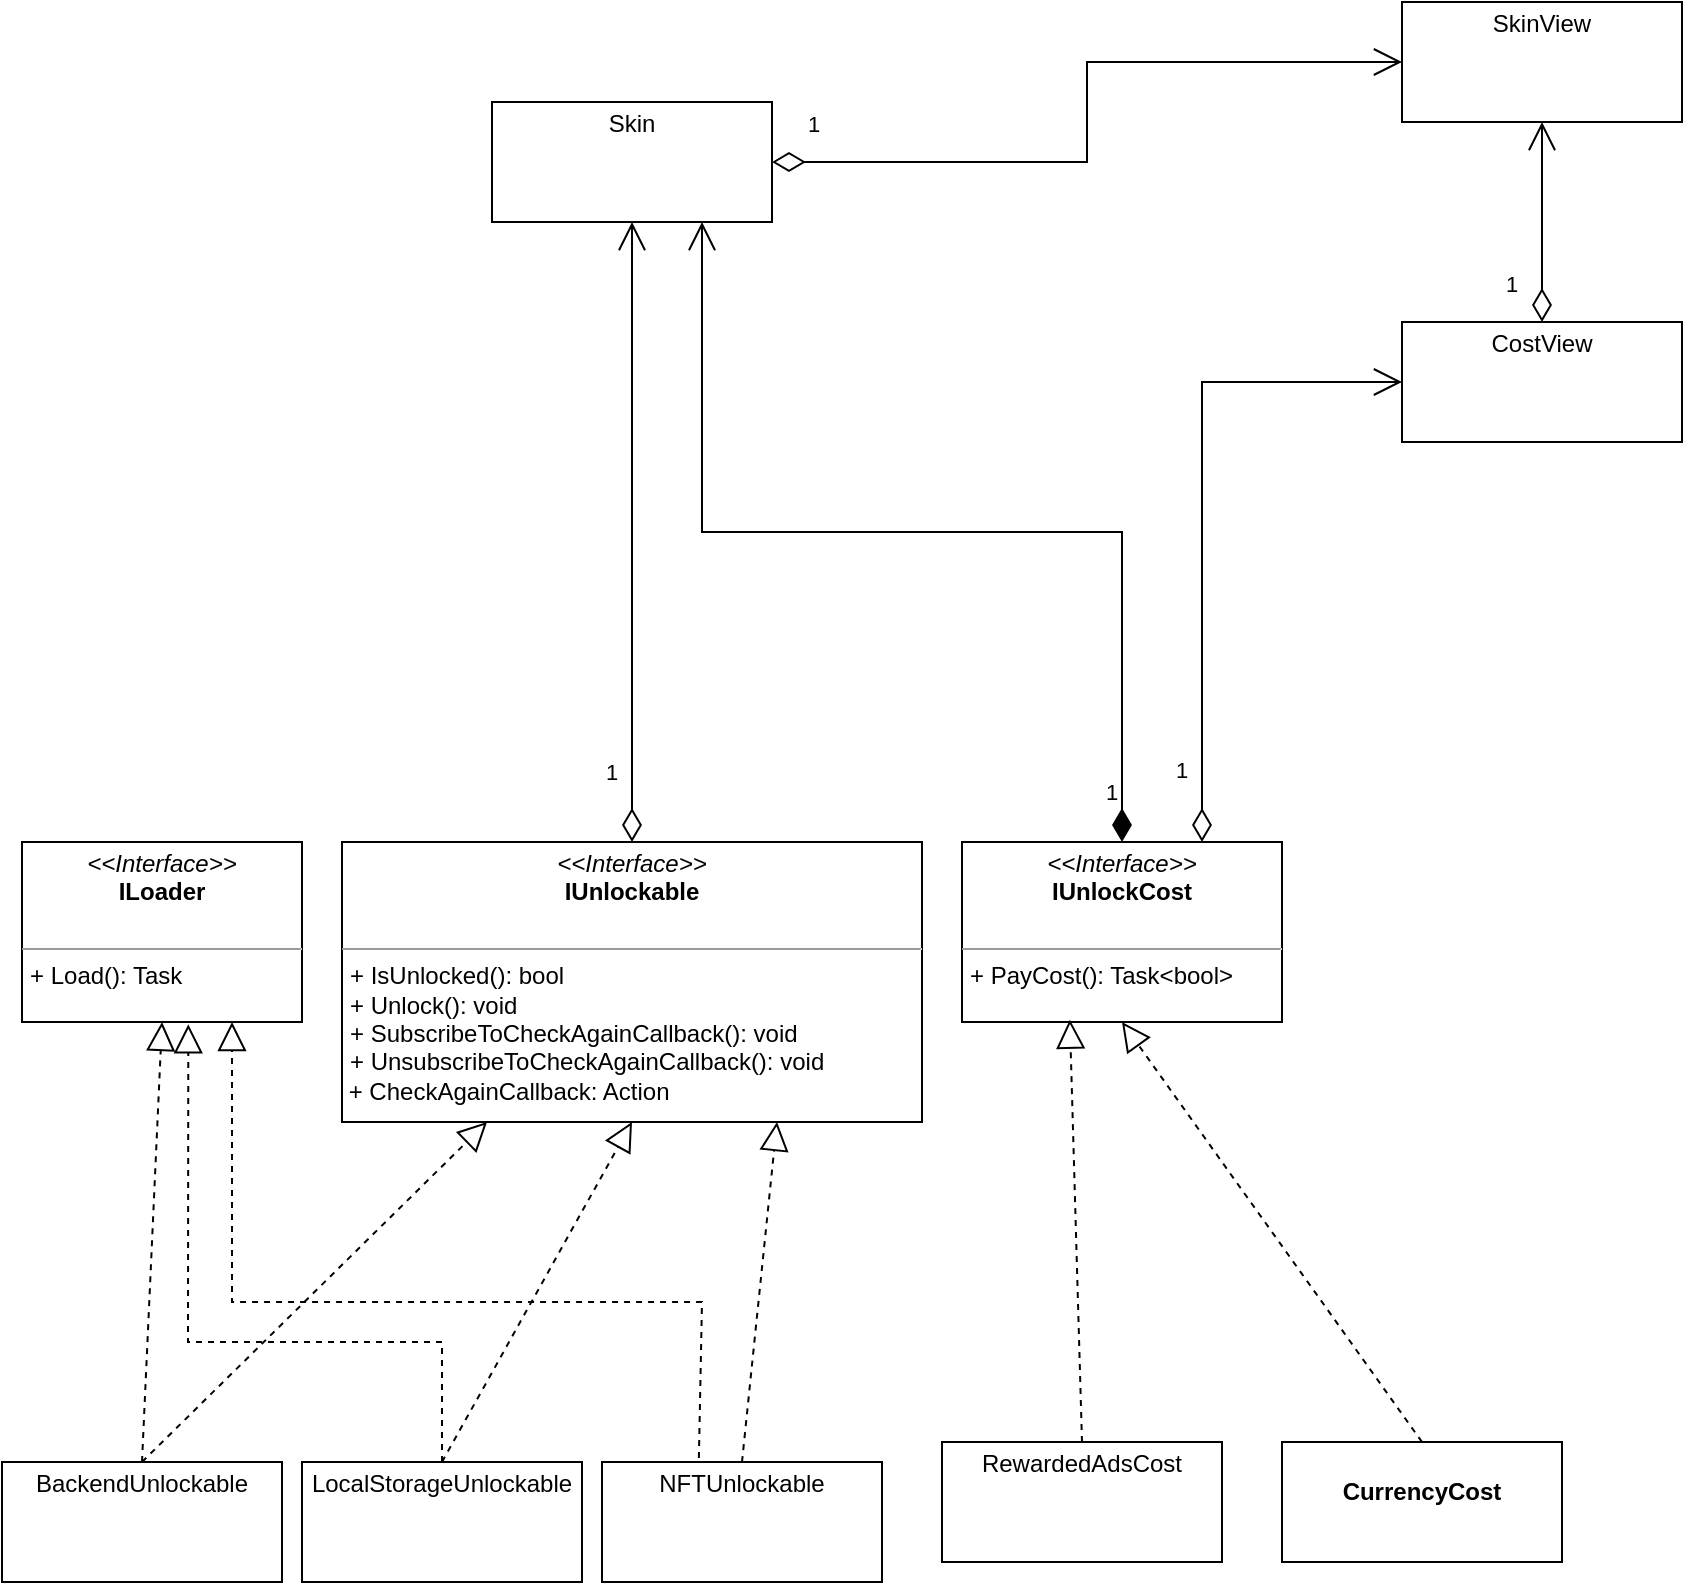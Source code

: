 <mxfile version="22.1.2" type="device">
  <diagram name="Page-1" id="DYVZMqN2rLwyeGGWFrew">
    <mxGraphModel dx="1480" dy="1966" grid="1" gridSize="10" guides="1" tooltips="1" connect="1" arrows="1" fold="1" page="1" pageScale="1" pageWidth="850" pageHeight="1100" math="0" shadow="0">
      <root>
        <mxCell id="0" />
        <mxCell id="1" parent="0" />
        <mxCell id="EzdtCaSgmbXxMKRwyJ-1-6" value="&lt;p style=&quot;margin:0px;margin-top:4px;text-align:center;&quot;&gt;&lt;i&gt;&amp;lt;&amp;lt;Interface&amp;gt;&amp;gt;&lt;/i&gt;&lt;br&gt;&lt;b&gt;IUnlockable&lt;/b&gt;&lt;/p&gt;&lt;br&gt;&lt;hr size=&quot;1&quot;&gt;&lt;p style=&quot;margin:0px;margin-left:4px;&quot;&gt;+&amp;nbsp;IsUnlocked&lt;span style=&quot;background-color: initial;&quot;&gt;(): bool&lt;/span&gt;&lt;/p&gt;&lt;p style=&quot;margin:0px;margin-left:4px;&quot;&gt;&lt;span style=&quot;background-color: initial;&quot;&gt;+ Unlock(): void&lt;/span&gt;&lt;/p&gt;&lt;p style=&quot;margin:0px;margin-left:4px;&quot;&gt;+&amp;nbsp;SubscribeToCheckAgainCallback&lt;span style=&quot;background-color: initial;&quot;&gt;(): void&lt;/span&gt;&lt;/p&gt;&lt;p style=&quot;margin:0px;margin-left:4px;&quot;&gt;+&amp;nbsp;UnsubscribeToCheckAgainCallback&lt;span style=&quot;background-color: initial;&quot;&gt;(): void&lt;/span&gt;&lt;/p&gt;&amp;nbsp;+&amp;nbsp;CheckAgainCallback&lt;span style=&quot;background-color: initial;&quot;&gt;: Action&lt;/span&gt;" style="verticalAlign=top;align=left;overflow=fill;fontSize=12;fontFamily=Helvetica;html=1;whiteSpace=wrap;" parent="1" vertex="1">
          <mxGeometry x="190" y="80" width="290" height="140" as="geometry" />
        </mxCell>
        <mxCell id="EzdtCaSgmbXxMKRwyJ-1-8" value="&lt;p style=&quot;margin:0px;margin-top:4px;text-align:center;&quot;&gt;&lt;i&gt;&amp;lt;&amp;lt;Interface&amp;gt;&amp;gt;&lt;/i&gt;&lt;br&gt;&lt;b&gt;IUnlockCost&lt;/b&gt;&lt;/p&gt;&lt;br&gt;&lt;hr size=&quot;1&quot;&gt;&lt;p style=&quot;margin:0px;margin-left:4px;&quot;&gt;+ PayCost(): Task&amp;lt;bool&amp;gt;&lt;/p&gt;" style="verticalAlign=top;align=left;overflow=fill;fontSize=12;fontFamily=Helvetica;html=1;whiteSpace=wrap;" parent="1" vertex="1">
          <mxGeometry x="500" y="80" width="160" height="90" as="geometry" />
        </mxCell>
        <mxCell id="EzdtCaSgmbXxMKRwyJ-1-9" value="&lt;p style=&quot;margin:0px;margin-top:4px;text-align:center;&quot;&gt;&lt;i&gt;&amp;lt;&amp;lt;Interface&amp;gt;&amp;gt;&lt;/i&gt;&lt;br&gt;&lt;b&gt;ILoader&lt;/b&gt;&lt;/p&gt;&lt;br&gt;&lt;hr size=&quot;1&quot;&gt;&lt;p style=&quot;margin:0px;margin-left:4px;&quot;&gt;+ Load(): Task&lt;/p&gt;" style="verticalAlign=top;align=left;overflow=fill;fontSize=12;fontFamily=Helvetica;html=1;whiteSpace=wrap;" parent="1" vertex="1">
          <mxGeometry x="30" y="80" width="140" height="90" as="geometry" />
        </mxCell>
        <mxCell id="EzdtCaSgmbXxMKRwyJ-1-10" value="&lt;p style=&quot;margin:0px;margin-top:4px;text-align:center;&quot;&gt;&lt;br&gt;&lt;b&gt;CurrencyCost&lt;/b&gt;&lt;/p&gt;" style="verticalAlign=top;align=left;overflow=fill;fontSize=12;fontFamily=Helvetica;html=1;whiteSpace=wrap;" parent="1" vertex="1">
          <mxGeometry x="660" y="380" width="140" height="60" as="geometry" />
        </mxCell>
        <mxCell id="EzdtCaSgmbXxMKRwyJ-1-16" value="" style="endArrow=block;dashed=1;endFill=0;endSize=12;html=1;rounded=0;exitX=0.5;exitY=0;exitDx=0;exitDy=0;entryX=0.5;entryY=1;entryDx=0;entryDy=0;" parent="1" source="EzdtCaSgmbXxMKRwyJ-1-10" target="EzdtCaSgmbXxMKRwyJ-1-8" edge="1">
          <mxGeometry width="160" relative="1" as="geometry">
            <mxPoint x="510" y="320" as="sourcePoint" />
            <mxPoint x="670" y="320" as="targetPoint" />
          </mxGeometry>
        </mxCell>
        <mxCell id="EzdtCaSgmbXxMKRwyJ-1-17" value="&lt;p style=&quot;margin:0px;margin-top:4px;text-align:center;&quot;&gt;RewardedAdsCost&lt;/p&gt;" style="verticalAlign=top;align=left;overflow=fill;fontSize=12;fontFamily=Helvetica;html=1;whiteSpace=wrap;" parent="1" vertex="1">
          <mxGeometry x="490" y="380" width="140" height="60" as="geometry" />
        </mxCell>
        <mxCell id="EzdtCaSgmbXxMKRwyJ-1-18" value="" style="endArrow=block;dashed=1;endFill=0;endSize=12;html=1;rounded=0;exitX=0.5;exitY=0;exitDx=0;exitDy=0;entryX=0.337;entryY=0.987;entryDx=0;entryDy=0;entryPerimeter=0;" parent="1" source="EzdtCaSgmbXxMKRwyJ-1-17" target="EzdtCaSgmbXxMKRwyJ-1-8" edge="1">
          <mxGeometry width="160" relative="1" as="geometry">
            <mxPoint x="710" y="390" as="sourcePoint" />
            <mxPoint x="590" y="180" as="targetPoint" />
          </mxGeometry>
        </mxCell>
        <mxCell id="EzdtCaSgmbXxMKRwyJ-1-19" value="&lt;p style=&quot;margin:0px;margin-top:4px;text-align:center;&quot;&gt;LocalStorageUnlockable&lt;/p&gt;" style="verticalAlign=top;align=left;overflow=fill;fontSize=12;fontFamily=Helvetica;html=1;whiteSpace=wrap;" parent="1" vertex="1">
          <mxGeometry x="170" y="390" width="140" height="60" as="geometry" />
        </mxCell>
        <mxCell id="EzdtCaSgmbXxMKRwyJ-1-20" value="&lt;p style=&quot;margin:0px;margin-top:4px;text-align:center;&quot;&gt;NFTUnlockable&lt;/p&gt;" style="verticalAlign=top;align=left;overflow=fill;fontSize=12;fontFamily=Helvetica;html=1;whiteSpace=wrap;" parent="1" vertex="1">
          <mxGeometry x="320" y="390" width="140" height="60" as="geometry" />
        </mxCell>
        <mxCell id="EzdtCaSgmbXxMKRwyJ-1-21" value="&lt;p style=&quot;margin:0px;margin-top:4px;text-align:center;&quot;&gt;BackendUnlockable&lt;/p&gt;" style="verticalAlign=top;align=left;overflow=fill;fontSize=12;fontFamily=Helvetica;html=1;whiteSpace=wrap;" parent="1" vertex="1">
          <mxGeometry x="20" y="390" width="140" height="60" as="geometry" />
        </mxCell>
        <mxCell id="EzdtCaSgmbXxMKRwyJ-1-23" value="" style="endArrow=block;dashed=1;endFill=0;endSize=12;html=1;rounded=0;exitX=0.5;exitY=0;exitDx=0;exitDy=0;entryX=0.25;entryY=1;entryDx=0;entryDy=0;" parent="1" source="EzdtCaSgmbXxMKRwyJ-1-21" target="EzdtCaSgmbXxMKRwyJ-1-6" edge="1">
          <mxGeometry width="160" relative="1" as="geometry">
            <mxPoint x="570" y="390" as="sourcePoint" />
            <mxPoint x="564" y="179" as="targetPoint" />
          </mxGeometry>
        </mxCell>
        <mxCell id="EzdtCaSgmbXxMKRwyJ-1-24" value="" style="endArrow=block;dashed=1;endFill=0;endSize=12;html=1;rounded=0;exitX=0.5;exitY=0;exitDx=0;exitDy=0;entryX=0.5;entryY=1;entryDx=0;entryDy=0;" parent="1" source="EzdtCaSgmbXxMKRwyJ-1-19" target="EzdtCaSgmbXxMKRwyJ-1-6" edge="1">
          <mxGeometry width="160" relative="1" as="geometry">
            <mxPoint x="100" y="400" as="sourcePoint" />
            <mxPoint x="273" y="230" as="targetPoint" />
          </mxGeometry>
        </mxCell>
        <mxCell id="EzdtCaSgmbXxMKRwyJ-1-25" value="" style="endArrow=block;dashed=1;endFill=0;endSize=12;html=1;rounded=0;exitX=0.5;exitY=0;exitDx=0;exitDy=0;entryX=0.75;entryY=1;entryDx=0;entryDy=0;" parent="1" source="EzdtCaSgmbXxMKRwyJ-1-20" target="EzdtCaSgmbXxMKRwyJ-1-6" edge="1">
          <mxGeometry width="160" relative="1" as="geometry">
            <mxPoint x="250" y="400" as="sourcePoint" />
            <mxPoint x="345" y="230" as="targetPoint" />
          </mxGeometry>
        </mxCell>
        <mxCell id="EzdtCaSgmbXxMKRwyJ-1-26" value="" style="endArrow=block;dashed=1;endFill=0;endSize=12;html=1;rounded=0;exitX=0.5;exitY=0;exitDx=0;exitDy=0;entryX=0.5;entryY=1;entryDx=0;entryDy=0;" parent="1" source="EzdtCaSgmbXxMKRwyJ-1-21" target="EzdtCaSgmbXxMKRwyJ-1-9" edge="1">
          <mxGeometry width="160" relative="1" as="geometry">
            <mxPoint x="100" y="400" as="sourcePoint" />
            <mxPoint x="273" y="230" as="targetPoint" />
          </mxGeometry>
        </mxCell>
        <mxCell id="EzdtCaSgmbXxMKRwyJ-1-27" value="" style="endArrow=block;dashed=1;endFill=0;endSize=12;html=1;rounded=0;exitX=0.5;exitY=0;exitDx=0;exitDy=0;entryX=0.594;entryY=1.013;entryDx=0;entryDy=0;entryPerimeter=0;" parent="1" source="EzdtCaSgmbXxMKRwyJ-1-19" target="EzdtCaSgmbXxMKRwyJ-1-9" edge="1">
          <mxGeometry width="160" relative="1" as="geometry">
            <mxPoint x="100" y="400" as="sourcePoint" />
            <mxPoint x="110" y="180" as="targetPoint" />
            <Array as="points">
              <mxPoint x="240" y="330" />
              <mxPoint x="113" y="330" />
            </Array>
          </mxGeometry>
        </mxCell>
        <mxCell id="EzdtCaSgmbXxMKRwyJ-1-28" value="" style="endArrow=block;dashed=1;endFill=0;endSize=12;html=1;rounded=0;exitX=0.346;exitY=-0.033;exitDx=0;exitDy=0;entryX=0.75;entryY=1;entryDx=0;entryDy=0;exitPerimeter=0;" parent="1" source="EzdtCaSgmbXxMKRwyJ-1-20" target="EzdtCaSgmbXxMKRwyJ-1-9" edge="1">
          <mxGeometry width="160" relative="1" as="geometry">
            <mxPoint x="250" y="400" as="sourcePoint" />
            <mxPoint x="145" y="180" as="targetPoint" />
            <Array as="points">
              <mxPoint x="370" y="310" />
              <mxPoint x="135" y="310" />
            </Array>
          </mxGeometry>
        </mxCell>
        <mxCell id="AccafXinG2bGs-1O4hdC-1" value="&lt;p style=&quot;margin:0px;margin-top:4px;text-align:center;&quot;&gt;Skin&lt;/p&gt;" style="verticalAlign=top;align=left;overflow=fill;fontSize=12;fontFamily=Helvetica;html=1;whiteSpace=wrap;" parent="1" vertex="1">
          <mxGeometry x="265" y="-290" width="140" height="60" as="geometry" />
        </mxCell>
        <mxCell id="AccafXinG2bGs-1O4hdC-2" value="1" style="endArrow=open;html=1;endSize=12;startArrow=diamondThin;startSize=14;startFill=0;edgeStyle=orthogonalEdgeStyle;align=left;verticalAlign=bottom;rounded=0;entryX=0.5;entryY=1;entryDx=0;entryDy=0;exitX=0.5;exitY=0;exitDx=0;exitDy=0;" parent="1" source="EzdtCaSgmbXxMKRwyJ-1-6" target="AccafXinG2bGs-1O4hdC-1" edge="1">
          <mxGeometry x="-0.833" y="15" relative="1" as="geometry">
            <mxPoint x="390" y="40" as="sourcePoint" />
            <mxPoint x="300" y="40" as="targetPoint" />
            <mxPoint as="offset" />
          </mxGeometry>
        </mxCell>
        <mxCell id="AccafXinG2bGs-1O4hdC-10" value="1" style="endArrow=open;html=1;endSize=12;startArrow=diamondThin;startSize=14;startFill=1;edgeStyle=orthogonalEdgeStyle;align=left;verticalAlign=bottom;rounded=0;exitX=0.5;exitY=0;exitDx=0;exitDy=0;entryX=0.75;entryY=1;entryDx=0;entryDy=0;" parent="1" source="EzdtCaSgmbXxMKRwyJ-1-8" target="AccafXinG2bGs-1O4hdC-1" edge="1">
          <mxGeometry x="-0.939" y="10" relative="1" as="geometry">
            <mxPoint x="320" y="140" as="sourcePoint" />
            <mxPoint x="480" y="140" as="targetPoint" />
            <mxPoint as="offset" />
          </mxGeometry>
        </mxCell>
        <mxCell id="iC1yEonhwz1fVIF4Em02-1" value="&lt;p style=&quot;margin:0px;margin-top:4px;text-align:center;&quot;&gt;SkinView&lt;/p&gt;" style="verticalAlign=top;align=left;overflow=fill;fontSize=12;fontFamily=Helvetica;html=1;whiteSpace=wrap;" vertex="1" parent="1">
          <mxGeometry x="720" y="-340" width="140" height="60" as="geometry" />
        </mxCell>
        <mxCell id="iC1yEonhwz1fVIF4Em02-2" value="&lt;p style=&quot;margin:0px;margin-top:4px;text-align:center;&quot;&gt;CostView&lt;/p&gt;" style="verticalAlign=top;align=left;overflow=fill;fontSize=12;fontFamily=Helvetica;html=1;whiteSpace=wrap;" vertex="1" parent="1">
          <mxGeometry x="720" y="-180" width="140" height="60" as="geometry" />
        </mxCell>
        <mxCell id="iC1yEonhwz1fVIF4Em02-3" value="1" style="endArrow=open;html=1;endSize=12;startArrow=diamondThin;startSize=14;startFill=0;edgeStyle=orthogonalEdgeStyle;align=left;verticalAlign=bottom;rounded=0;entryX=0;entryY=0.5;entryDx=0;entryDy=0;exitX=0.75;exitY=0;exitDx=0;exitDy=0;" edge="1" parent="1" source="EzdtCaSgmbXxMKRwyJ-1-8" target="iC1yEonhwz1fVIF4Em02-2">
          <mxGeometry x="-0.833" y="15" relative="1" as="geometry">
            <mxPoint x="650" y="40" as="sourcePoint" />
            <mxPoint x="650" y="-270" as="targetPoint" />
            <mxPoint as="offset" />
          </mxGeometry>
        </mxCell>
        <mxCell id="iC1yEonhwz1fVIF4Em02-4" value="1" style="endArrow=open;html=1;endSize=12;startArrow=diamondThin;startSize=14;startFill=0;edgeStyle=orthogonalEdgeStyle;align=left;verticalAlign=bottom;rounded=0;entryX=0;entryY=0.5;entryDx=0;entryDy=0;exitX=1;exitY=0.5;exitDx=0;exitDy=0;" edge="1" parent="1" source="AccafXinG2bGs-1O4hdC-1" target="iC1yEonhwz1fVIF4Em02-1">
          <mxGeometry x="-0.915" y="10" relative="1" as="geometry">
            <mxPoint x="630" y="90" as="sourcePoint" />
            <mxPoint x="720" y="-140" as="targetPoint" />
            <mxPoint as="offset" />
          </mxGeometry>
        </mxCell>
        <mxCell id="iC1yEonhwz1fVIF4Em02-5" value="1" style="endArrow=open;html=1;endSize=12;startArrow=diamondThin;startSize=14;startFill=0;edgeStyle=orthogonalEdgeStyle;align=left;verticalAlign=bottom;rounded=0;entryX=0.5;entryY=1;entryDx=0;entryDy=0;exitX=0.5;exitY=0;exitDx=0;exitDy=0;" edge="1" parent="1" source="iC1yEonhwz1fVIF4Em02-2" target="iC1yEonhwz1fVIF4Em02-1">
          <mxGeometry x="-0.8" y="20" relative="1" as="geometry">
            <mxPoint x="425" y="-250" as="sourcePoint" />
            <mxPoint x="730" y="-300" as="targetPoint" />
            <mxPoint as="offset" />
          </mxGeometry>
        </mxCell>
      </root>
    </mxGraphModel>
  </diagram>
</mxfile>
